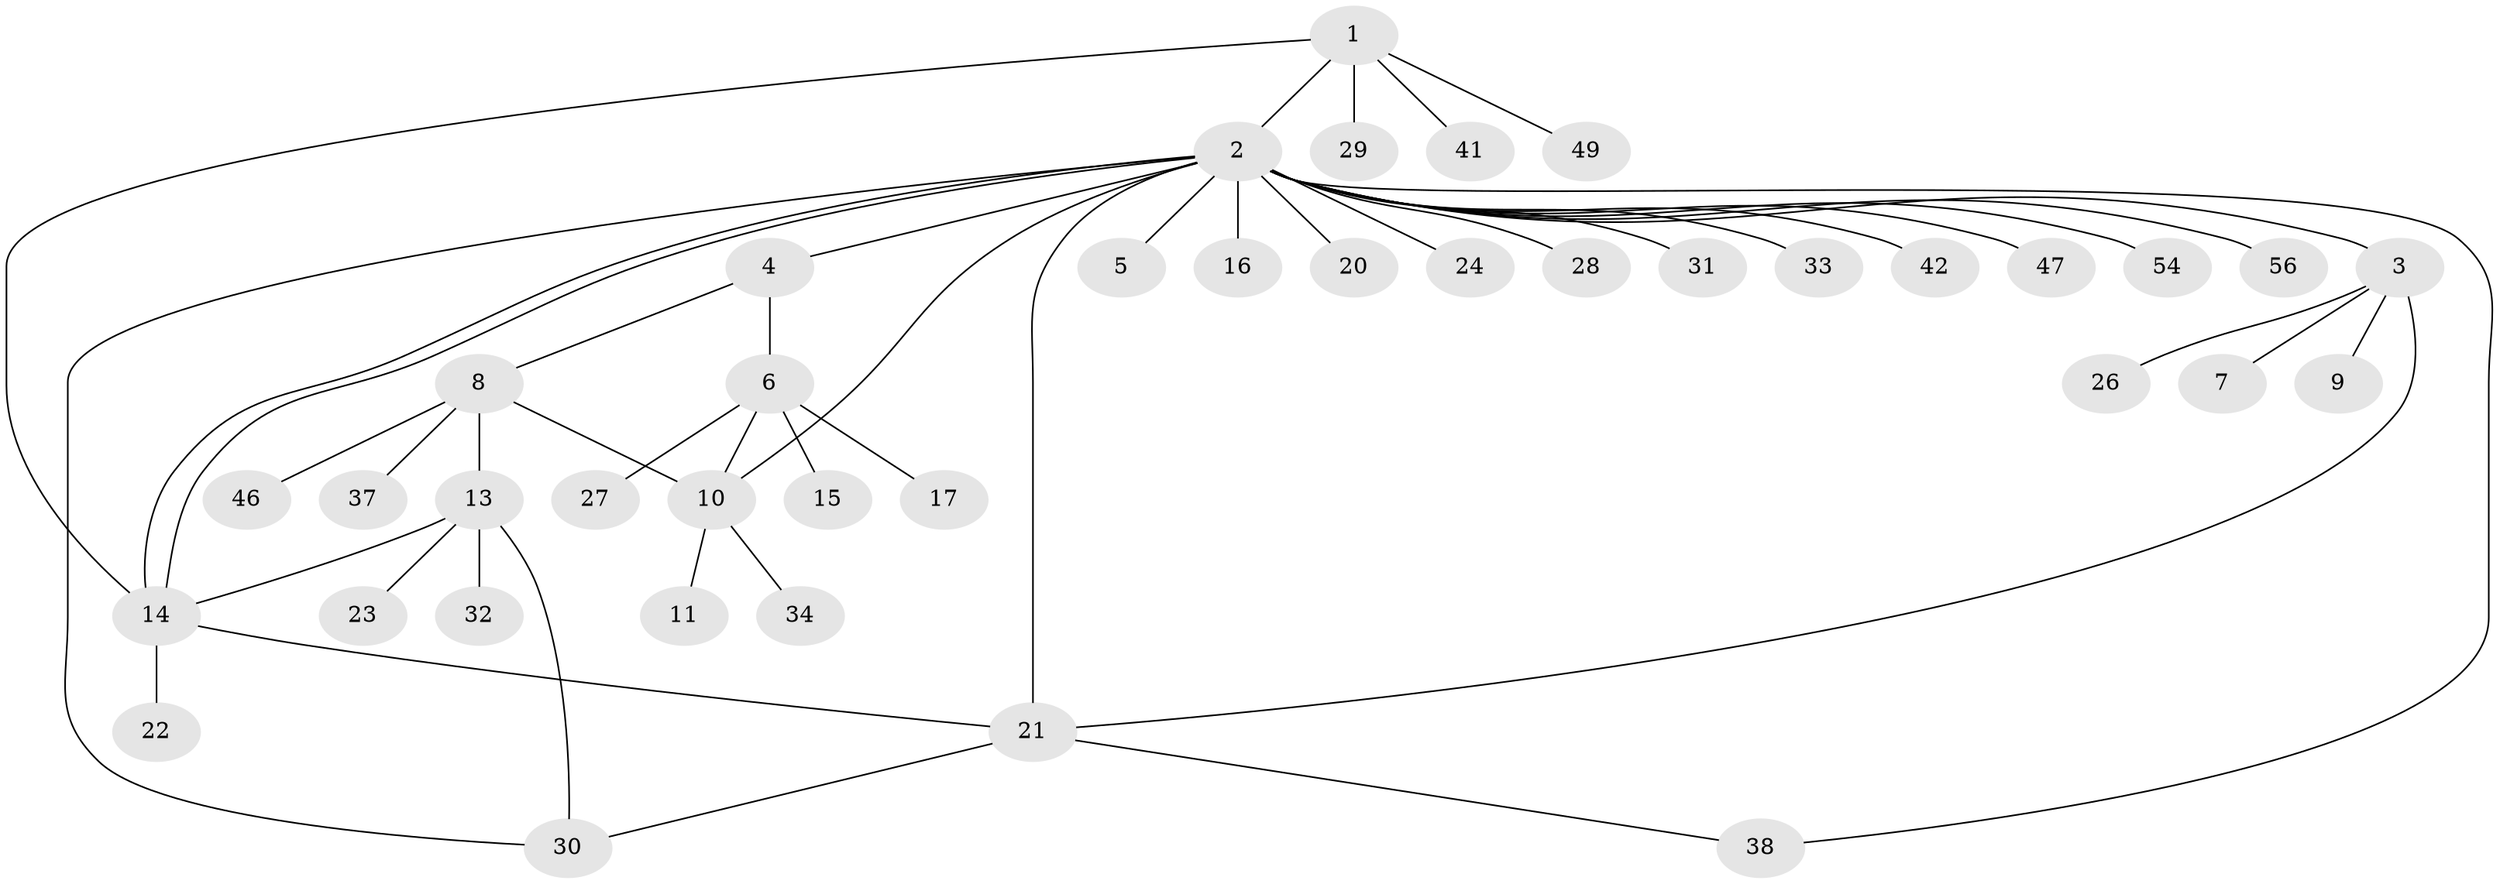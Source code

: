 // original degree distribution, {5: 0.07017543859649122, 22: 0.017543859649122806, 6: 0.017543859649122806, 4: 0.05263157894736842, 1: 0.631578947368421, 7: 0.05263157894736842, 2: 0.10526315789473684, 3: 0.05263157894736842}
// Generated by graph-tools (version 1.1) at 2025/18/03/04/25 18:18:24]
// undirected, 39 vertices, 48 edges
graph export_dot {
graph [start="1"]
  node [color=gray90,style=filled];
  1;
  2 [super="+12+18+19"];
  3 [super="+36"];
  4 [super="+43"];
  5;
  6;
  7;
  8;
  9;
  10 [super="+25+52"];
  11;
  13;
  14 [super="+45"];
  15;
  16;
  17;
  20;
  21;
  22;
  23;
  24;
  26;
  27;
  28;
  29;
  30 [super="+55"];
  31;
  32;
  33;
  34 [super="+40"];
  37;
  38;
  41;
  42;
  46;
  47;
  49;
  54;
  56;
  1 -- 2;
  1 -- 29;
  1 -- 41;
  1 -- 49;
  1 -- 14;
  2 -- 3;
  2 -- 4;
  2 -- 5;
  2 -- 10;
  2 -- 14 [weight=2];
  2 -- 14;
  2 -- 16;
  2 -- 20;
  2 -- 21 [weight=3];
  2 -- 28;
  2 -- 30;
  2 -- 31;
  2 -- 33;
  2 -- 38;
  2 -- 42;
  2 -- 47;
  2 -- 54;
  2 -- 56;
  2 -- 24;
  3 -- 7;
  3 -- 9;
  3 -- 21;
  3 -- 26;
  4 -- 6;
  4 -- 8;
  6 -- 10;
  6 -- 15;
  6 -- 17;
  6 -- 27;
  8 -- 10;
  8 -- 13;
  8 -- 37;
  8 -- 46;
  10 -- 11;
  10 -- 34;
  13 -- 23;
  13 -- 30;
  13 -- 32;
  13 -- 14;
  14 -- 22;
  14 -- 21;
  21 -- 38;
  21 -- 30;
}
